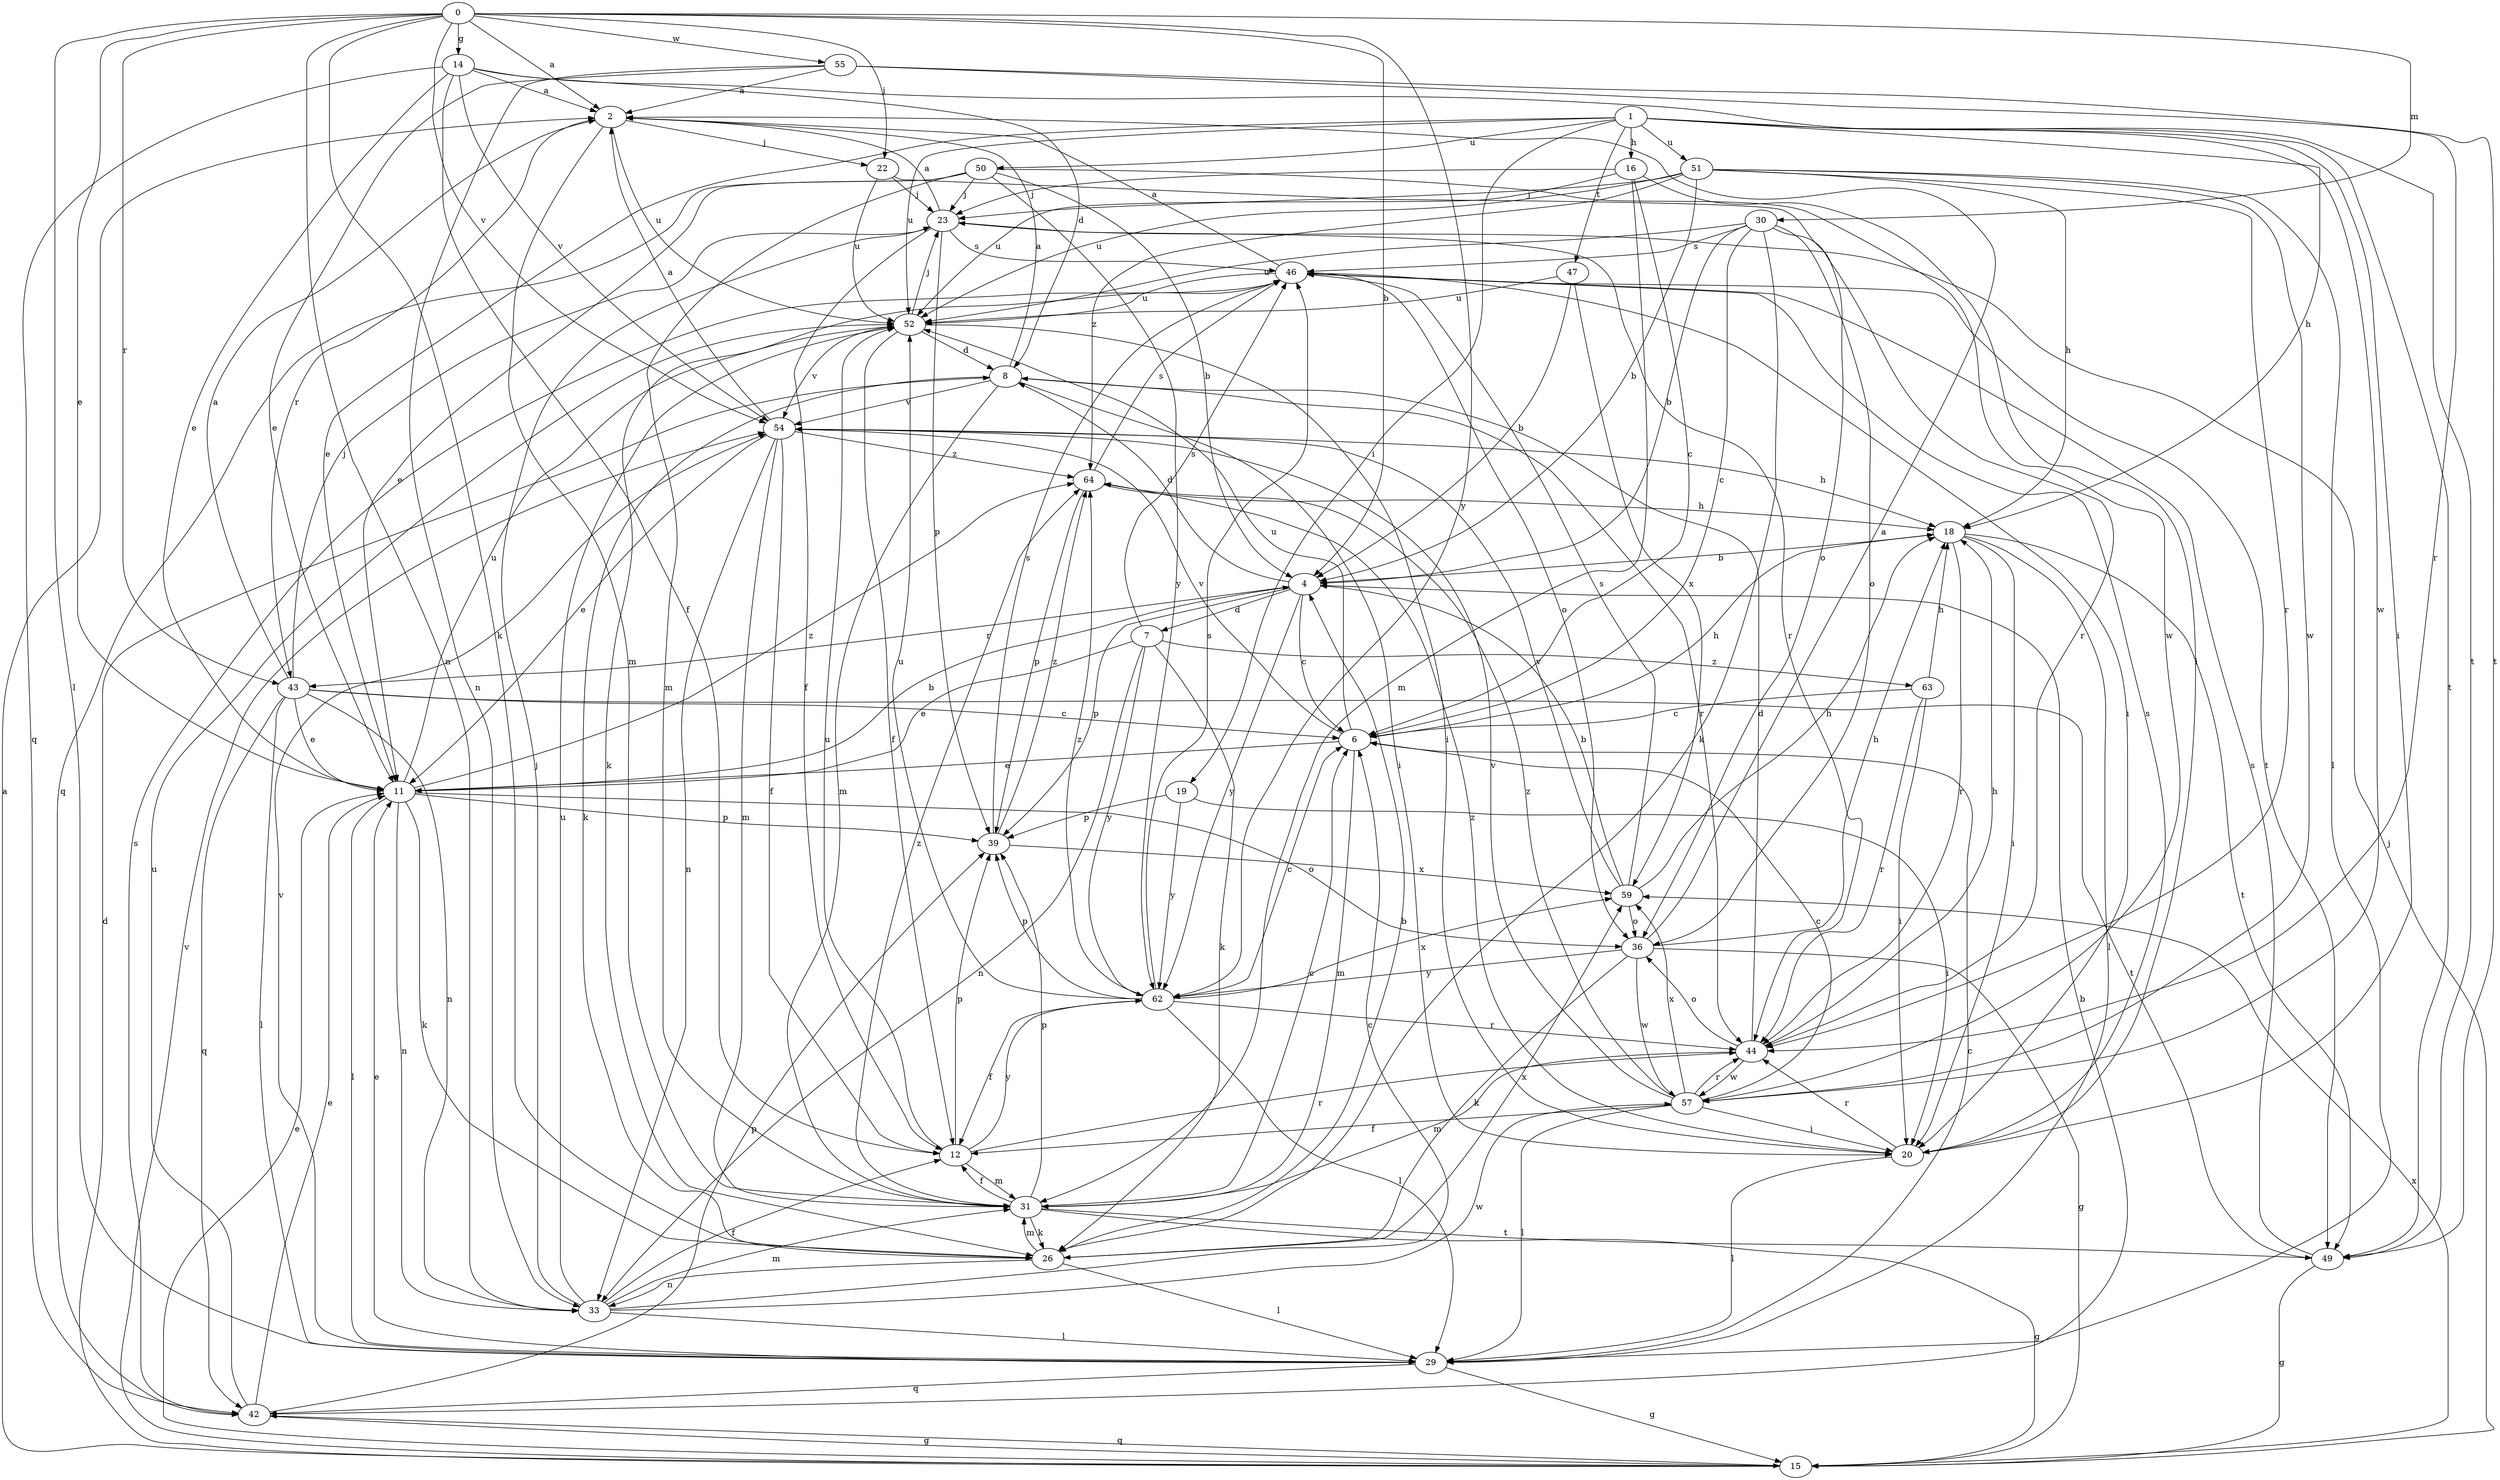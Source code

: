 strict digraph  {
0;
1;
2;
4;
6;
7;
8;
11;
12;
14;
15;
16;
18;
19;
20;
22;
23;
26;
29;
30;
31;
33;
36;
39;
42;
43;
44;
46;
47;
49;
50;
51;
52;
54;
55;
57;
59;
62;
63;
64;
0 -> 2  [label=a];
0 -> 4  [label=b];
0 -> 11  [label=e];
0 -> 14  [label=g];
0 -> 22  [label=j];
0 -> 26  [label=k];
0 -> 29  [label=l];
0 -> 30  [label=m];
0 -> 33  [label=n];
0 -> 43  [label=r];
0 -> 54  [label=v];
0 -> 55  [label=w];
0 -> 62  [label=y];
1 -> 11  [label=e];
1 -> 16  [label=h];
1 -> 18  [label=h];
1 -> 19  [label=i];
1 -> 20  [label=i];
1 -> 47  [label=t];
1 -> 49  [label=t];
1 -> 50  [label=u];
1 -> 51  [label=u];
1 -> 52  [label=u];
1 -> 57  [label=w];
2 -> 22  [label=j];
2 -> 31  [label=m];
2 -> 43  [label=r];
2 -> 52  [label=u];
4 -> 6  [label=c];
4 -> 7  [label=d];
4 -> 8  [label=d];
4 -> 39  [label=p];
4 -> 43  [label=r];
4 -> 62  [label=y];
6 -> 11  [label=e];
6 -> 18  [label=h];
6 -> 31  [label=m];
6 -> 52  [label=u];
6 -> 54  [label=v];
7 -> 11  [label=e];
7 -> 26  [label=k];
7 -> 33  [label=n];
7 -> 46  [label=s];
7 -> 62  [label=y];
7 -> 63  [label=z];
8 -> 2  [label=a];
8 -> 20  [label=i];
8 -> 26  [label=k];
8 -> 31  [label=m];
8 -> 44  [label=r];
8 -> 54  [label=v];
11 -> 4  [label=b];
11 -> 26  [label=k];
11 -> 29  [label=l];
11 -> 33  [label=n];
11 -> 36  [label=o];
11 -> 39  [label=p];
11 -> 52  [label=u];
11 -> 64  [label=z];
12 -> 31  [label=m];
12 -> 39  [label=p];
12 -> 44  [label=r];
12 -> 52  [label=u];
12 -> 62  [label=y];
14 -> 2  [label=a];
14 -> 8  [label=d];
14 -> 11  [label=e];
14 -> 12  [label=f];
14 -> 42  [label=q];
14 -> 49  [label=t];
14 -> 54  [label=v];
15 -> 2  [label=a];
15 -> 8  [label=d];
15 -> 11  [label=e];
15 -> 23  [label=j];
15 -> 42  [label=q];
15 -> 54  [label=v];
15 -> 59  [label=x];
16 -> 6  [label=c];
16 -> 20  [label=i];
16 -> 23  [label=j];
16 -> 31  [label=m];
16 -> 52  [label=u];
18 -> 4  [label=b];
18 -> 20  [label=i];
18 -> 29  [label=l];
18 -> 44  [label=r];
18 -> 49  [label=t];
19 -> 20  [label=i];
19 -> 39  [label=p];
19 -> 62  [label=y];
20 -> 29  [label=l];
20 -> 44  [label=r];
20 -> 46  [label=s];
20 -> 64  [label=z];
22 -> 23  [label=j];
22 -> 36  [label=o];
22 -> 52  [label=u];
23 -> 2  [label=a];
23 -> 12  [label=f];
23 -> 39  [label=p];
23 -> 44  [label=r];
23 -> 46  [label=s];
26 -> 4  [label=b];
26 -> 29  [label=l];
26 -> 31  [label=m];
26 -> 33  [label=n];
26 -> 59  [label=x];
29 -> 6  [label=c];
29 -> 11  [label=e];
29 -> 15  [label=g];
29 -> 42  [label=q];
29 -> 54  [label=v];
30 -> 4  [label=b];
30 -> 6  [label=c];
30 -> 26  [label=k];
30 -> 36  [label=o];
30 -> 44  [label=r];
30 -> 46  [label=s];
30 -> 52  [label=u];
31 -> 6  [label=c];
31 -> 12  [label=f];
31 -> 15  [label=g];
31 -> 26  [label=k];
31 -> 39  [label=p];
31 -> 49  [label=t];
31 -> 64  [label=z];
33 -> 6  [label=c];
33 -> 12  [label=f];
33 -> 23  [label=j];
33 -> 29  [label=l];
33 -> 31  [label=m];
33 -> 52  [label=u];
33 -> 57  [label=w];
36 -> 2  [label=a];
36 -> 15  [label=g];
36 -> 18  [label=h];
36 -> 26  [label=k];
36 -> 57  [label=w];
36 -> 62  [label=y];
39 -> 46  [label=s];
39 -> 59  [label=x];
39 -> 64  [label=z];
42 -> 4  [label=b];
42 -> 11  [label=e];
42 -> 15  [label=g];
42 -> 39  [label=p];
42 -> 46  [label=s];
42 -> 52  [label=u];
43 -> 2  [label=a];
43 -> 6  [label=c];
43 -> 11  [label=e];
43 -> 23  [label=j];
43 -> 29  [label=l];
43 -> 33  [label=n];
43 -> 42  [label=q];
43 -> 49  [label=t];
44 -> 8  [label=d];
44 -> 18  [label=h];
44 -> 31  [label=m];
44 -> 36  [label=o];
44 -> 57  [label=w];
46 -> 2  [label=a];
46 -> 20  [label=i];
46 -> 26  [label=k];
46 -> 36  [label=o];
46 -> 49  [label=t];
46 -> 52  [label=u];
47 -> 4  [label=b];
47 -> 52  [label=u];
47 -> 59  [label=x];
49 -> 15  [label=g];
49 -> 46  [label=s];
50 -> 4  [label=b];
50 -> 11  [label=e];
50 -> 23  [label=j];
50 -> 31  [label=m];
50 -> 42  [label=q];
50 -> 57  [label=w];
50 -> 62  [label=y];
51 -> 4  [label=b];
51 -> 18  [label=h];
51 -> 23  [label=j];
51 -> 29  [label=l];
51 -> 44  [label=r];
51 -> 52  [label=u];
51 -> 57  [label=w];
51 -> 64  [label=z];
52 -> 8  [label=d];
52 -> 12  [label=f];
52 -> 20  [label=i];
52 -> 23  [label=j];
52 -> 54  [label=v];
54 -> 2  [label=a];
54 -> 11  [label=e];
54 -> 12  [label=f];
54 -> 18  [label=h];
54 -> 31  [label=m];
54 -> 33  [label=n];
54 -> 64  [label=z];
55 -> 2  [label=a];
55 -> 11  [label=e];
55 -> 33  [label=n];
55 -> 44  [label=r];
55 -> 49  [label=t];
57 -> 6  [label=c];
57 -> 12  [label=f];
57 -> 20  [label=i];
57 -> 29  [label=l];
57 -> 44  [label=r];
57 -> 54  [label=v];
57 -> 59  [label=x];
57 -> 64  [label=z];
59 -> 4  [label=b];
59 -> 18  [label=h];
59 -> 36  [label=o];
59 -> 46  [label=s];
59 -> 54  [label=v];
62 -> 6  [label=c];
62 -> 12  [label=f];
62 -> 29  [label=l];
62 -> 39  [label=p];
62 -> 44  [label=r];
62 -> 46  [label=s];
62 -> 52  [label=u];
62 -> 59  [label=x];
62 -> 64  [label=z];
63 -> 6  [label=c];
63 -> 18  [label=h];
63 -> 20  [label=i];
63 -> 44  [label=r];
64 -> 18  [label=h];
64 -> 39  [label=p];
64 -> 46  [label=s];
}
